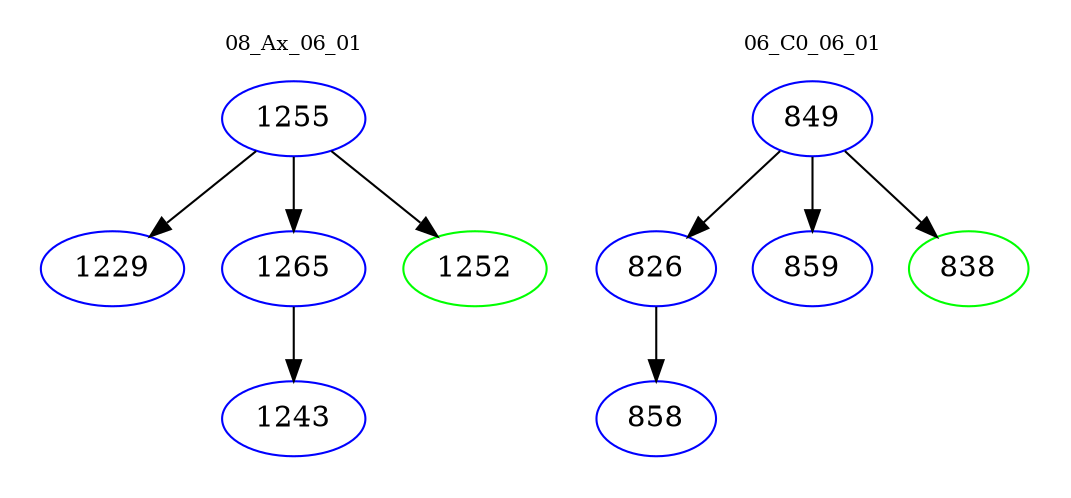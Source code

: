 digraph{
subgraph cluster_0 {
color = white
label = "08_Ax_06_01";
fontsize=10;
T0_1255 [label="1255", color="blue"]
T0_1255 -> T0_1229 [color="black"]
T0_1229 [label="1229", color="blue"]
T0_1255 -> T0_1265 [color="black"]
T0_1265 [label="1265", color="blue"]
T0_1265 -> T0_1243 [color="black"]
T0_1243 [label="1243", color="blue"]
T0_1255 -> T0_1252 [color="black"]
T0_1252 [label="1252", color="green"]
}
subgraph cluster_1 {
color = white
label = "06_C0_06_01";
fontsize=10;
T1_849 [label="849", color="blue"]
T1_849 -> T1_826 [color="black"]
T1_826 [label="826", color="blue"]
T1_826 -> T1_858 [color="black"]
T1_858 [label="858", color="blue"]
T1_849 -> T1_859 [color="black"]
T1_859 [label="859", color="blue"]
T1_849 -> T1_838 [color="black"]
T1_838 [label="838", color="green"]
}
}
